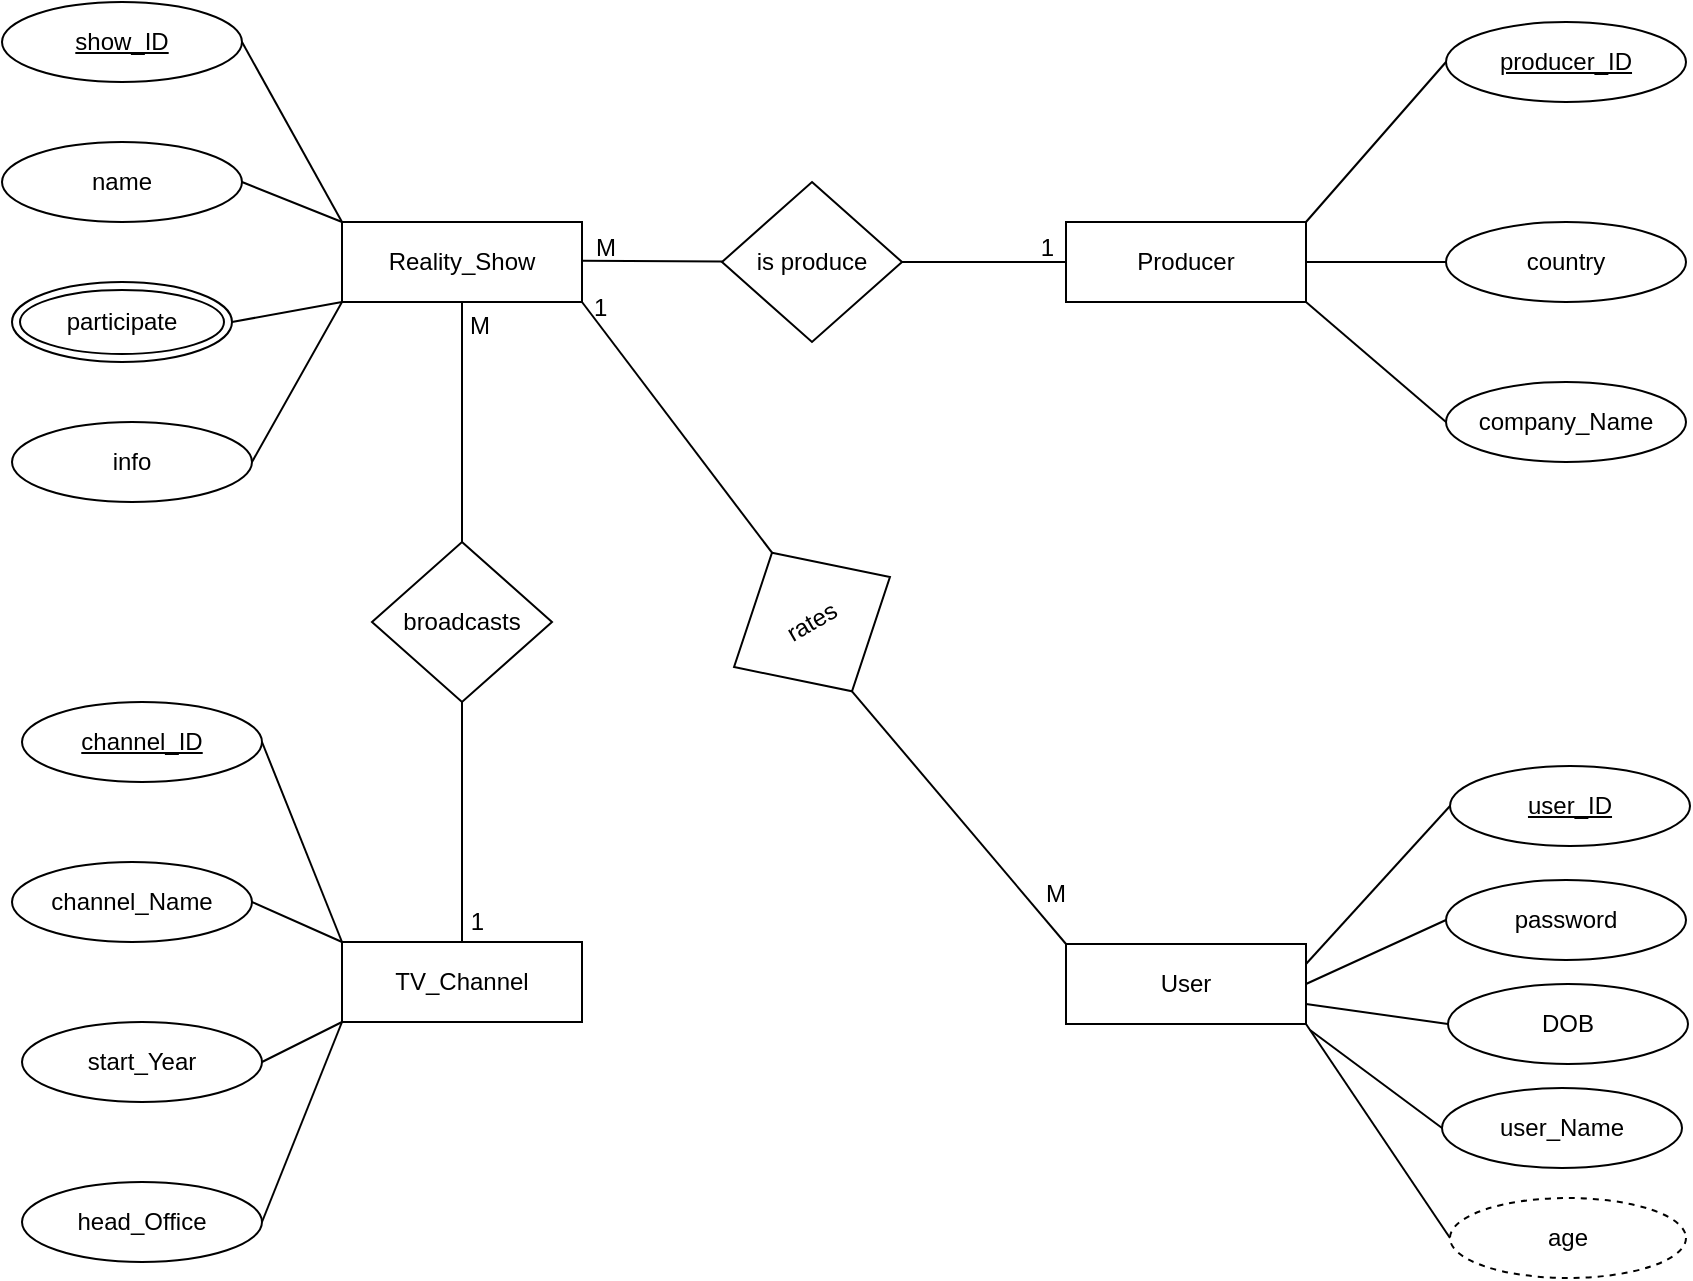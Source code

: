 <mxfile version="21.6.5" type="device">
  <diagram name="Page-1" id="mxgjnrW3bCQYWBdd_Eaq">
    <mxGraphModel dx="1300" dy="740" grid="1" gridSize="10" guides="1" tooltips="1" connect="1" arrows="1" fold="1" page="1" pageScale="1" pageWidth="1169" pageHeight="827" math="0" shadow="0">
      <root>
        <mxCell id="0" />
        <mxCell id="1" parent="0" />
        <mxCell id="TCrWJR5jCPNdwtqZVHk7-1" value="Reality_Show" style="whiteSpace=wrap;html=1;" parent="1" vertex="1">
          <mxGeometry x="336" y="186" width="120" height="40" as="geometry" />
        </mxCell>
        <mxCell id="TCrWJR5jCPNdwtqZVHk7-2" value="TV_Channel" style="whiteSpace=wrap;html=1;" parent="1" vertex="1">
          <mxGeometry x="336" y="546" width="120" height="40" as="geometry" />
        </mxCell>
        <mxCell id="TCrWJR5jCPNdwtqZVHk7-3" value="User" style="whiteSpace=wrap;html=1;" parent="1" vertex="1">
          <mxGeometry x="698" y="547" width="120" height="40" as="geometry" />
        </mxCell>
        <mxCell id="TCrWJR5jCPNdwtqZVHk7-4" value="Producer" style="whiteSpace=wrap;html=1;" parent="1" vertex="1">
          <mxGeometry x="698" y="186" width="120" height="40" as="geometry" />
        </mxCell>
        <mxCell id="TCrWJR5jCPNdwtqZVHk7-6" value="show_ID" style="ellipse;whiteSpace=wrap;html=1;fontStyle=4" parent="1" vertex="1">
          <mxGeometry x="166" y="76" width="120" height="40" as="geometry" />
        </mxCell>
        <mxCell id="TCrWJR5jCPNdwtqZVHk7-7" value="info" style="ellipse;whiteSpace=wrap;html=1;" parent="1" vertex="1">
          <mxGeometry x="171" y="286" width="120" height="40" as="geometry" />
        </mxCell>
        <mxCell id="TCrWJR5jCPNdwtqZVHk7-9" value="name" style="ellipse;whiteSpace=wrap;html=1;" parent="1" vertex="1">
          <mxGeometry x="166" y="146" width="120" height="40" as="geometry" />
        </mxCell>
        <mxCell id="TCrWJR5jCPNdwtqZVHk7-10" value="&lt;span style=&quot;font-weight: 400;&quot;&gt;producer_ID&lt;/span&gt;" style="ellipse;whiteSpace=wrap;html=1;fontStyle=5" parent="1" vertex="1">
          <mxGeometry x="888" y="86" width="120" height="40" as="geometry" />
        </mxCell>
        <mxCell id="TCrWJR5jCPNdwtqZVHk7-11" value="company_Name" style="ellipse;whiteSpace=wrap;html=1;" parent="1" vertex="1">
          <mxGeometry x="888" y="266" width="120" height="40" as="geometry" />
        </mxCell>
        <mxCell id="TCrWJR5jCPNdwtqZVHk7-12" value="country" style="ellipse;whiteSpace=wrap;html=1;" parent="1" vertex="1">
          <mxGeometry x="888" y="186" width="120" height="40" as="geometry" />
        </mxCell>
        <mxCell id="TCrWJR5jCPNdwtqZVHk7-15" value="password" style="ellipse;whiteSpace=wrap;html=1;" parent="1" vertex="1">
          <mxGeometry x="888" y="515" width="120" height="40" as="geometry" />
        </mxCell>
        <mxCell id="TCrWJR5jCPNdwtqZVHk7-16" value="participate" style="ellipse;shape=doubleEllipse;whiteSpace=wrap;html=1;" parent="1" vertex="1">
          <mxGeometry x="171" y="216" width="110" height="40" as="geometry" />
        </mxCell>
        <mxCell id="TCrWJR5jCPNdwtqZVHk7-18" value="" style="endArrow=none;html=1;rounded=0;entryX=0;entryY=0;entryDx=0;entryDy=0;exitX=1;exitY=0.5;exitDx=0;exitDy=0;" parent="1" source="TCrWJR5jCPNdwtqZVHk7-6" target="TCrWJR5jCPNdwtqZVHk7-1" edge="1">
          <mxGeometry relative="1" as="geometry">
            <mxPoint x="298" y="95.41" as="sourcePoint" />
            <mxPoint x="458" y="95.41" as="targetPoint" />
          </mxGeometry>
        </mxCell>
        <mxCell id="TCrWJR5jCPNdwtqZVHk7-19" value="" style="endArrow=none;html=1;rounded=0;entryX=1;entryY=0.5;entryDx=0;entryDy=0;exitX=0;exitY=1;exitDx=0;exitDy=0;" parent="1" source="TCrWJR5jCPNdwtqZVHk7-1" target="TCrWJR5jCPNdwtqZVHk7-7" edge="1">
          <mxGeometry relative="1" as="geometry">
            <mxPoint x="338" y="226" as="sourcePoint" />
            <mxPoint x="378" y="316.59" as="targetPoint" />
          </mxGeometry>
        </mxCell>
        <mxCell id="TCrWJR5jCPNdwtqZVHk7-21" value="" style="endArrow=none;html=1;rounded=0;entryX=0;entryY=0;entryDx=0;entryDy=0;exitX=1;exitY=0.5;exitDx=0;exitDy=0;" parent="1" source="TCrWJR5jCPNdwtqZVHk7-9" target="TCrWJR5jCPNdwtqZVHk7-1" edge="1">
          <mxGeometry relative="1" as="geometry">
            <mxPoint x="293" y="165.41" as="sourcePoint" />
            <mxPoint x="453" y="165.41" as="targetPoint" />
          </mxGeometry>
        </mxCell>
        <mxCell id="TCrWJR5jCPNdwtqZVHk7-22" value="" style="endArrow=none;html=1;rounded=0;entryX=0;entryY=1;entryDx=0;entryDy=0;exitX=1;exitY=0.5;exitDx=0;exitDy=0;" parent="1" source="TCrWJR5jCPNdwtqZVHk7-16" target="TCrWJR5jCPNdwtqZVHk7-1" edge="1">
          <mxGeometry relative="1" as="geometry">
            <mxPoint x="348" y="246" as="sourcePoint" />
            <mxPoint x="333" y="326" as="targetPoint" />
          </mxGeometry>
        </mxCell>
        <mxCell id="TCrWJR5jCPNdwtqZVHk7-23" value="" style="endArrow=none;html=1;rounded=0;entryX=0;entryY=0.5;entryDx=0;entryDy=0;exitX=1;exitY=0.5;exitDx=0;exitDy=0;" parent="1" source="TCrWJR5jCPNdwtqZVHk7-4" target="TCrWJR5jCPNdwtqZVHk7-12" edge="1">
          <mxGeometry relative="1" as="geometry">
            <mxPoint x="818" y="186" as="sourcePoint" />
            <mxPoint x="868" y="276.59" as="targetPoint" />
          </mxGeometry>
        </mxCell>
        <mxCell id="TCrWJR5jCPNdwtqZVHk7-24" value="" style="endArrow=none;html=1;rounded=0;entryX=0;entryY=0.5;entryDx=0;entryDy=0;exitX=1;exitY=0;exitDx=0;exitDy=0;" parent="1" source="TCrWJR5jCPNdwtqZVHk7-4" target="TCrWJR5jCPNdwtqZVHk7-10" edge="1">
          <mxGeometry relative="1" as="geometry">
            <mxPoint x="818" y="101" as="sourcePoint" />
            <mxPoint x="888" y="91" as="targetPoint" />
          </mxGeometry>
        </mxCell>
        <mxCell id="TCrWJR5jCPNdwtqZVHk7-25" value="" style="endArrow=none;html=1;rounded=0;entryX=0;entryY=0.5;entryDx=0;entryDy=0;exitX=1;exitY=1;exitDx=0;exitDy=0;" parent="1" source="TCrWJR5jCPNdwtqZVHk7-4" target="TCrWJR5jCPNdwtqZVHk7-11" edge="1">
          <mxGeometry relative="1" as="geometry">
            <mxPoint x="808" y="246" as="sourcePoint" />
            <mxPoint x="888" y="216" as="targetPoint" />
          </mxGeometry>
        </mxCell>
        <mxCell id="TCrWJR5jCPNdwtqZVHk7-28" value="" style="endArrow=none;html=1;rounded=0;entryX=0;entryY=0.5;entryDx=0;entryDy=0;exitX=1;exitY=0.5;exitDx=0;exitDy=0;" parent="1" source="TCrWJR5jCPNdwtqZVHk7-3" target="TCrWJR5jCPNdwtqZVHk7-15" edge="1">
          <mxGeometry relative="1" as="geometry">
            <mxPoint x="838" y="486" as="sourcePoint" />
            <mxPoint x="888" y="426" as="targetPoint" />
          </mxGeometry>
        </mxCell>
        <mxCell id="TCrWJR5jCPNdwtqZVHk7-30" value="" style="endArrow=none;html=1;rounded=0;exitX=1;exitY=1;exitDx=0;exitDy=0;entryX=0;entryY=0.5;entryDx=0;entryDy=0;" parent="1" source="TCrWJR5jCPNdwtqZVHk7-3" target="TCrWJR5jCPNdwtqZVHk7-39" edge="1">
          <mxGeometry relative="1" as="geometry">
            <mxPoint x="788" y="536" as="sourcePoint" />
            <mxPoint x="896" y="706" as="targetPoint" />
          </mxGeometry>
        </mxCell>
        <mxCell id="TCrWJR5jCPNdwtqZVHk7-31" value="channel_ID" style="ellipse;whiteSpace=wrap;html=1;fontStyle=4" parent="1" vertex="1">
          <mxGeometry x="176" y="426" width="120" height="40" as="geometry" />
        </mxCell>
        <mxCell id="TCrWJR5jCPNdwtqZVHk7-32" value="head_Office" style="ellipse;whiteSpace=wrap;html=1;" parent="1" vertex="1">
          <mxGeometry x="176" y="666" width="120" height="40" as="geometry" />
        </mxCell>
        <mxCell id="TCrWJR5jCPNdwtqZVHk7-33" value="channel_Name" style="ellipse;whiteSpace=wrap;html=1;" parent="1" vertex="1">
          <mxGeometry x="171" y="506" width="120" height="40" as="geometry" />
        </mxCell>
        <mxCell id="TCrWJR5jCPNdwtqZVHk7-34" value="start_Year" style="ellipse;whiteSpace=wrap;html=1;" parent="1" vertex="1">
          <mxGeometry x="176" y="586" width="120" height="40" as="geometry" />
        </mxCell>
        <mxCell id="TCrWJR5jCPNdwtqZVHk7-35" value="" style="endArrow=none;html=1;rounded=0;entryX=0;entryY=0;entryDx=0;entryDy=0;exitX=1;exitY=0.5;exitDx=0;exitDy=0;" parent="1" source="TCrWJR5jCPNdwtqZVHk7-31" target="TCrWJR5jCPNdwtqZVHk7-2" edge="1">
          <mxGeometry relative="1" as="geometry">
            <mxPoint x="296" y="445.41" as="sourcePoint" />
            <mxPoint x="456" y="445.41" as="targetPoint" />
          </mxGeometry>
        </mxCell>
        <mxCell id="TCrWJR5jCPNdwtqZVHk7-36" value="" style="endArrow=none;html=1;rounded=0;entryX=0;entryY=0;entryDx=0;entryDy=0;exitX=1;exitY=0.5;exitDx=0;exitDy=0;" parent="1" source="TCrWJR5jCPNdwtqZVHk7-33" target="TCrWJR5jCPNdwtqZVHk7-2" edge="1">
          <mxGeometry relative="1" as="geometry">
            <mxPoint x="306" y="456" as="sourcePoint" />
            <mxPoint x="346" y="556" as="targetPoint" />
          </mxGeometry>
        </mxCell>
        <mxCell id="TCrWJR5jCPNdwtqZVHk7-37" value="" style="endArrow=none;html=1;rounded=0;entryX=0;entryY=1;entryDx=0;entryDy=0;exitX=1;exitY=0.5;exitDx=0;exitDy=0;" parent="1" source="TCrWJR5jCPNdwtqZVHk7-34" target="TCrWJR5jCPNdwtqZVHk7-2" edge="1">
          <mxGeometry relative="1" as="geometry">
            <mxPoint x="301" y="536" as="sourcePoint" />
            <mxPoint x="346" y="556" as="targetPoint" />
          </mxGeometry>
        </mxCell>
        <mxCell id="TCrWJR5jCPNdwtqZVHk7-38" value="" style="endArrow=none;html=1;rounded=0;entryX=0;entryY=1;entryDx=0;entryDy=0;exitX=1;exitY=0.5;exitDx=0;exitDy=0;" parent="1" source="TCrWJR5jCPNdwtqZVHk7-32" target="TCrWJR5jCPNdwtqZVHk7-2" edge="1">
          <mxGeometry relative="1" as="geometry">
            <mxPoint x="306" y="616" as="sourcePoint" />
            <mxPoint x="346" y="596" as="targetPoint" />
          </mxGeometry>
        </mxCell>
        <mxCell id="TCrWJR5jCPNdwtqZVHk7-39" value="age" style="ellipse;whiteSpace=wrap;html=1;align=center;dashed=1;" parent="1" vertex="1">
          <mxGeometry x="890" y="674" width="118" height="40" as="geometry" />
        </mxCell>
        <mxCell id="TCrWJR5jCPNdwtqZVHk7-41" value="user_Name" style="ellipse;whiteSpace=wrap;html=1;" parent="1" vertex="1">
          <mxGeometry x="886" y="619" width="120" height="40" as="geometry" />
        </mxCell>
        <mxCell id="TCrWJR5jCPNdwtqZVHk7-42" value="" style="endArrow=none;html=1;rounded=0;entryX=0;entryY=0.5;entryDx=0;entryDy=0;" parent="1" target="TCrWJR5jCPNdwtqZVHk7-41" edge="1">
          <mxGeometry relative="1" as="geometry">
            <mxPoint x="820" y="590" as="sourcePoint" />
            <mxPoint x="866" y="466" as="targetPoint" />
          </mxGeometry>
        </mxCell>
        <mxCell id="TCrWJR5jCPNdwtqZVHk7-45" value="" style="endArrow=none;html=1;rounded=0;" parent="1" target="TCrWJR5jCPNdwtqZVHk7-48" edge="1">
          <mxGeometry relative="1" as="geometry">
            <mxPoint x="456" y="205.41" as="sourcePoint" />
            <mxPoint x="536" y="205" as="targetPoint" />
          </mxGeometry>
        </mxCell>
        <mxCell id="TCrWJR5jCPNdwtqZVHk7-46" value="M" style="resizable=0;html=1;whiteSpace=wrap;align=left;verticalAlign=bottom;" parent="TCrWJR5jCPNdwtqZVHk7-45" connectable="0" vertex="1">
          <mxGeometry x="-1" relative="1" as="geometry">
            <mxPoint x="5" y="2" as="offset" />
          </mxGeometry>
        </mxCell>
        <mxCell id="TCrWJR5jCPNdwtqZVHk7-49" value="" style="endArrow=none;html=1;rounded=0;entryX=0;entryY=0.5;entryDx=0;entryDy=0;" parent="1" source="TCrWJR5jCPNdwtqZVHk7-48" target="TCrWJR5jCPNdwtqZVHk7-4" edge="1">
          <mxGeometry relative="1" as="geometry">
            <mxPoint x="586" y="205.41" as="sourcePoint" />
            <mxPoint x="696" y="206" as="targetPoint" />
          </mxGeometry>
        </mxCell>
        <mxCell id="TCrWJR5jCPNdwtqZVHk7-50" value="1" style="resizable=0;html=1;whiteSpace=wrap;align=right;verticalAlign=bottom;" parent="TCrWJR5jCPNdwtqZVHk7-49" connectable="0" vertex="1">
          <mxGeometry x="1" relative="1" as="geometry">
            <mxPoint x="-5" y="1" as="offset" />
          </mxGeometry>
        </mxCell>
        <mxCell id="TCrWJR5jCPNdwtqZVHk7-52" value="" style="endArrow=none;html=1;rounded=0;entryX=0;entryY=0.5;entryDx=0;entryDy=0;" parent="1" target="TCrWJR5jCPNdwtqZVHk7-48" edge="1">
          <mxGeometry relative="1" as="geometry">
            <mxPoint x="586" y="205.41" as="sourcePoint" />
            <mxPoint x="698" y="206" as="targetPoint" />
          </mxGeometry>
        </mxCell>
        <mxCell id="TCrWJR5jCPNdwtqZVHk7-48" value="is produce" style="rhombus;whiteSpace=wrap;html=1;" parent="1" vertex="1">
          <mxGeometry x="526" y="166" width="90" height="80" as="geometry" />
        </mxCell>
        <mxCell id="TCrWJR5jCPNdwtqZVHk7-63" value=" broadcasts" style="rhombus;whiteSpace=wrap;html=1;" parent="1" vertex="1">
          <mxGeometry x="351" y="346" width="90" height="80" as="geometry" />
        </mxCell>
        <mxCell id="TCrWJR5jCPNdwtqZVHk7-64" value="rates" style="rhombus;whiteSpace=wrap;html=1;rotation=-30;" parent="1" vertex="1">
          <mxGeometry x="526" y="346" width="90" height="80" as="geometry" />
        </mxCell>
        <mxCell id="TCrWJR5jCPNdwtqZVHk7-65" value="" style="endArrow=none;html=1;rounded=0;entryX=0.5;entryY=0;entryDx=0;entryDy=0;exitX=0.5;exitY=1;exitDx=0;exitDy=0;" parent="1" source="TCrWJR5jCPNdwtqZVHk7-1" target="TCrWJR5jCPNdwtqZVHk7-63" edge="1">
          <mxGeometry relative="1" as="geometry">
            <mxPoint x="376" y="246" as="sourcePoint" />
            <mxPoint x="446" y="246.59" as="targetPoint" />
          </mxGeometry>
        </mxCell>
        <mxCell id="TCrWJR5jCPNdwtqZVHk7-66" value="M" style="resizable=0;html=1;whiteSpace=wrap;align=left;verticalAlign=bottom;" parent="TCrWJR5jCPNdwtqZVHk7-65" connectable="0" vertex="1">
          <mxGeometry x="-1" relative="1" as="geometry">
            <mxPoint x="2" y="20" as="offset" />
          </mxGeometry>
        </mxCell>
        <mxCell id="TCrWJR5jCPNdwtqZVHk7-67" value="" style="endArrow=none;html=1;rounded=0;entryX=0.5;entryY=0;entryDx=0;entryDy=0;exitX=0.5;exitY=1;exitDx=0;exitDy=0;" parent="1" source="TCrWJR5jCPNdwtqZVHk7-63" target="TCrWJR5jCPNdwtqZVHk7-2" edge="1">
          <mxGeometry relative="1" as="geometry">
            <mxPoint x="386" y="424.82" as="sourcePoint" />
            <mxPoint x="468" y="424.82" as="targetPoint" />
          </mxGeometry>
        </mxCell>
        <mxCell id="TCrWJR5jCPNdwtqZVHk7-68" value="1" style="resizable=0;html=1;whiteSpace=wrap;align=right;verticalAlign=bottom;" parent="TCrWJR5jCPNdwtqZVHk7-67" connectable="0" vertex="1">
          <mxGeometry x="1" relative="1" as="geometry">
            <mxPoint x="12" y="-2" as="offset" />
          </mxGeometry>
        </mxCell>
        <mxCell id="TCrWJR5jCPNdwtqZVHk7-69" value="" style="endArrow=none;html=1;rounded=0;entryX=0.5;entryY=0;entryDx=0;entryDy=0;exitX=1;exitY=1;exitDx=0;exitDy=0;" parent="1" source="TCrWJR5jCPNdwtqZVHk7-1" target="TCrWJR5jCPNdwtqZVHk7-64" edge="1">
          <mxGeometry relative="1" as="geometry">
            <mxPoint x="456" y="226" as="sourcePoint" />
            <mxPoint x="526" y="226.59" as="targetPoint" />
          </mxGeometry>
        </mxCell>
        <mxCell id="TCrWJR5jCPNdwtqZVHk7-70" value="1" style="resizable=0;html=1;whiteSpace=wrap;align=left;verticalAlign=bottom;" parent="TCrWJR5jCPNdwtqZVHk7-69" connectable="0" vertex="1">
          <mxGeometry x="-1" relative="1" as="geometry">
            <mxPoint x="4" y="11" as="offset" />
          </mxGeometry>
        </mxCell>
        <mxCell id="TCrWJR5jCPNdwtqZVHk7-71" value="" style="endArrow=none;html=1;rounded=0;entryX=0;entryY=0;entryDx=0;entryDy=0;exitX=0.5;exitY=1;exitDx=0;exitDy=0;" parent="1" source="TCrWJR5jCPNdwtqZVHk7-64" target="TCrWJR5jCPNdwtqZVHk7-3" edge="1">
          <mxGeometry relative="1" as="geometry">
            <mxPoint x="586" y="417" as="sourcePoint" />
            <mxPoint x="681" y="542" as="targetPoint" />
          </mxGeometry>
        </mxCell>
        <mxCell id="TCrWJR5jCPNdwtqZVHk7-72" value="M" style="resizable=0;html=1;whiteSpace=wrap;align=left;verticalAlign=bottom;" parent="TCrWJR5jCPNdwtqZVHk7-71" connectable="0" vertex="1">
          <mxGeometry x="-1" relative="1" as="geometry">
            <mxPoint x="95" y="110" as="offset" />
          </mxGeometry>
        </mxCell>
        <mxCell id="wmbW2wfjgbNyD6iOq4Gd-1" value="&lt;u&gt;user_ID&lt;/u&gt;" style="ellipse;whiteSpace=wrap;html=1;" parent="1" vertex="1">
          <mxGeometry x="890" y="458" width="120" height="40" as="geometry" />
        </mxCell>
        <mxCell id="wmbW2wfjgbNyD6iOq4Gd-2" value="" style="endArrow=none;html=1;rounded=0;entryX=0;entryY=0.5;entryDx=0;entryDy=0;exitX=1;exitY=0.25;exitDx=0;exitDy=0;" parent="1" source="TCrWJR5jCPNdwtqZVHk7-3" target="wmbW2wfjgbNyD6iOq4Gd-1" edge="1">
          <mxGeometry relative="1" as="geometry">
            <mxPoint x="820" y="590" as="sourcePoint" />
            <mxPoint x="848" y="840" as="targetPoint" />
          </mxGeometry>
        </mxCell>
        <mxCell id="iU05VXckq5fNHndVKfXC-3" value="DOB" style="ellipse;whiteSpace=wrap;html=1;" vertex="1" parent="1">
          <mxGeometry x="889" y="567" width="120" height="40" as="geometry" />
        </mxCell>
        <mxCell id="iU05VXckq5fNHndVKfXC-4" value="" style="endArrow=none;html=1;rounded=0;entryX=0;entryY=0.5;entryDx=0;entryDy=0;exitX=1;exitY=0.75;exitDx=0;exitDy=0;" edge="1" parent="1" target="iU05VXckq5fNHndVKfXC-3" source="TCrWJR5jCPNdwtqZVHk7-3">
          <mxGeometry relative="1" as="geometry">
            <mxPoint x="828" y="577" as="sourcePoint" />
            <mxPoint x="898" y="436" as="targetPoint" />
          </mxGeometry>
        </mxCell>
      </root>
    </mxGraphModel>
  </diagram>
</mxfile>
